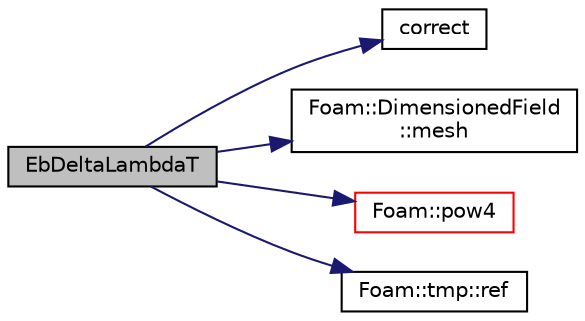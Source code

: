 digraph "EbDeltaLambdaT"
{
  bgcolor="transparent";
  edge [fontname="Helvetica",fontsize="10",labelfontname="Helvetica",labelfontsize="10"];
  node [fontname="Helvetica",fontsize="10",shape=record];
  rankdir="LR";
  Node46 [label="EbDeltaLambdaT",height=0.2,width=0.4,color="black", fillcolor="grey75", style="filled", fontcolor="black"];
  Node46 -> Node47 [color="midnightblue",fontsize="10",style="solid",fontname="Helvetica"];
  Node47 [label="correct",height=0.2,width=0.4,color="black",URL="$a31353.html#a9e241fd2d8314942118a4b8e7c9fbb80"];
  Node46 -> Node48 [color="midnightblue",fontsize="10",style="solid",fontname="Helvetica"];
  Node48 [label="Foam::DimensionedField\l::mesh",height=0.2,width=0.4,color="black",URL="$a27497.html#a8f1110830348a1448a14ab5e3cf47e3b",tooltip="Return mesh. "];
  Node46 -> Node49 [color="midnightblue",fontsize="10",style="solid",fontname="Helvetica"];
  Node49 [label="Foam::pow4",height=0.2,width=0.4,color="red",URL="$a21851.html#aa0ae321d4861170e35fbb938636a4f40"];
  Node46 -> Node53 [color="midnightblue",fontsize="10",style="solid",fontname="Helvetica"];
  Node53 [label="Foam::tmp::ref",height=0.2,width=0.4,color="black",URL="$a27077.html#aeaf81e641282874cef07f5b808efc83b",tooltip="Return non-const reference or generate a fatal error. "];
}
